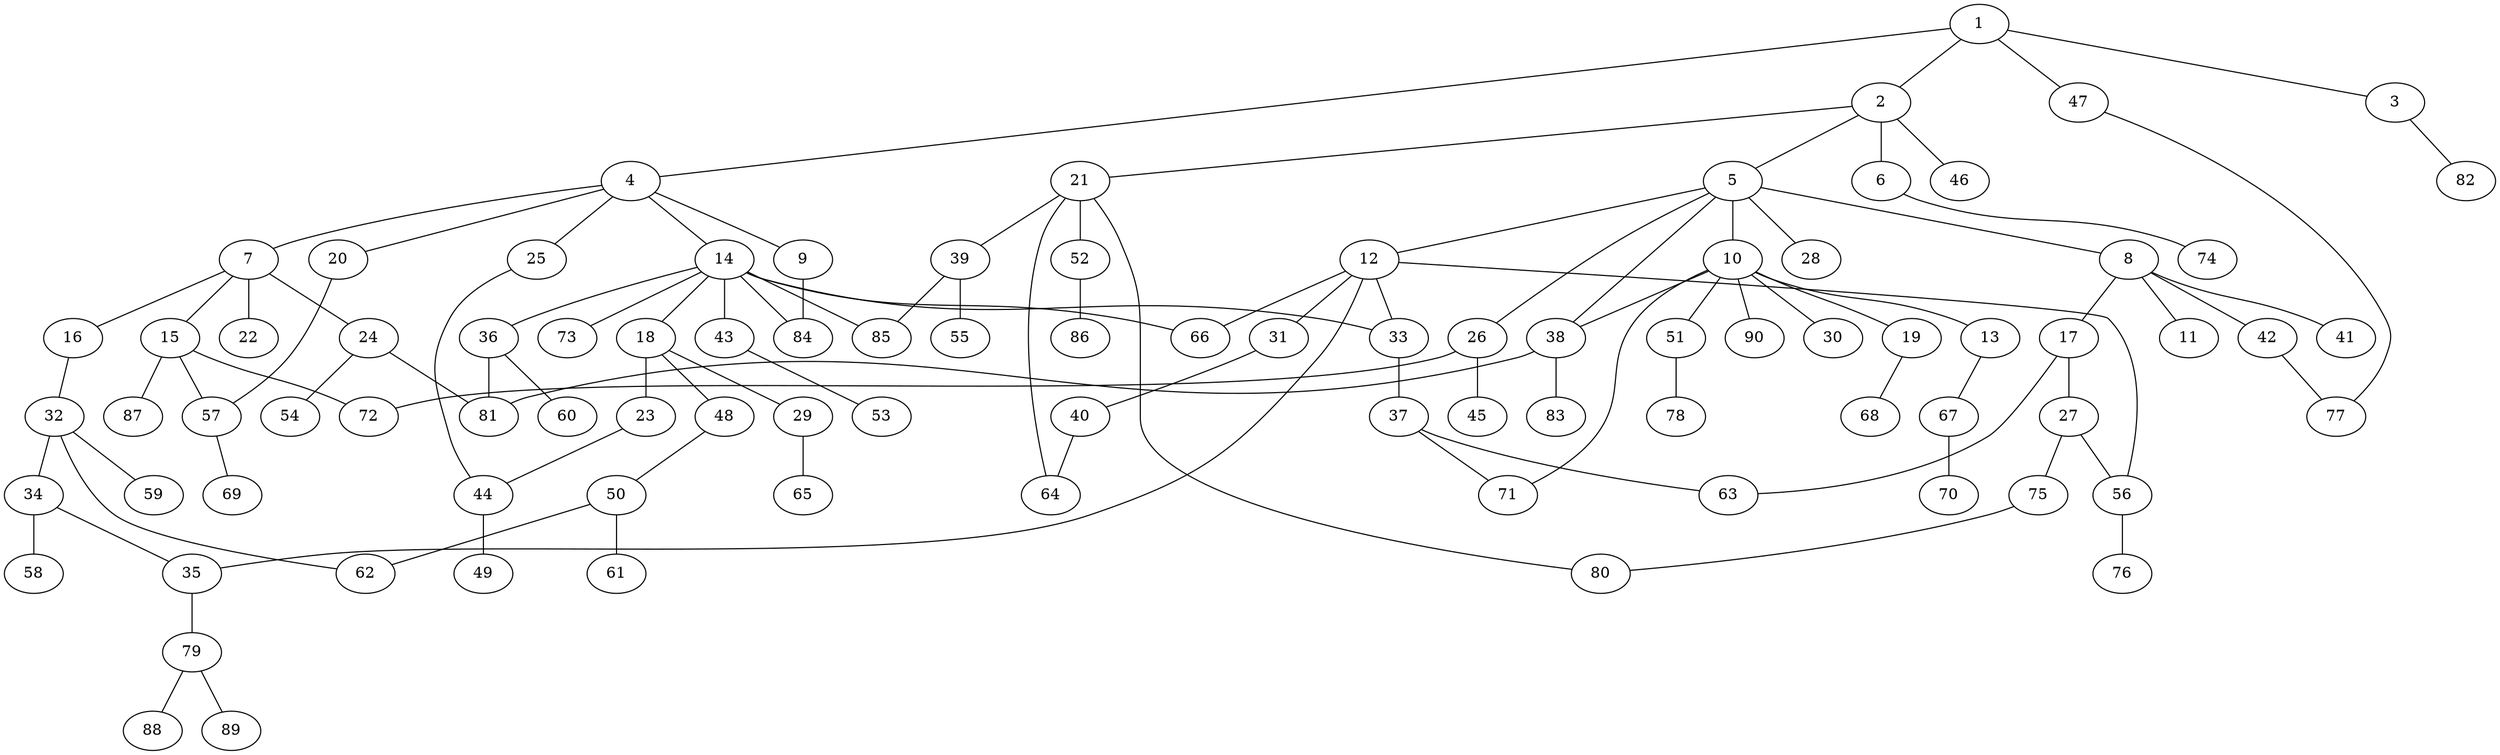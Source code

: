 graph graphname {1--2
1--3
1--4
1--47
2--5
2--6
2--21
2--46
3--82
4--7
4--9
4--14
4--20
4--25
5--8
5--10
5--12
5--26
5--28
5--38
6--74
7--15
7--16
7--22
7--24
8--11
8--17
8--41
8--42
9--84
10--13
10--19
10--30
10--38
10--51
10--71
10--90
12--31
12--33
12--35
12--56
12--66
13--67
14--18
14--33
14--36
14--43
14--66
14--73
14--84
14--85
15--57
15--72
15--87
16--32
17--27
17--63
18--23
18--29
18--48
19--68
20--57
21--39
21--52
21--64
21--80
23--44
24--54
24--81
25--44
26--45
26--72
27--56
27--75
29--65
31--40
32--34
32--59
32--62
33--37
34--35
34--58
35--79
36--60
36--81
37--63
37--71
38--81
38--83
39--55
39--85
40--64
42--77
43--53
44--49
47--77
48--50
50--61
50--62
51--78
52--86
56--76
57--69
67--70
75--80
79--88
79--89
}